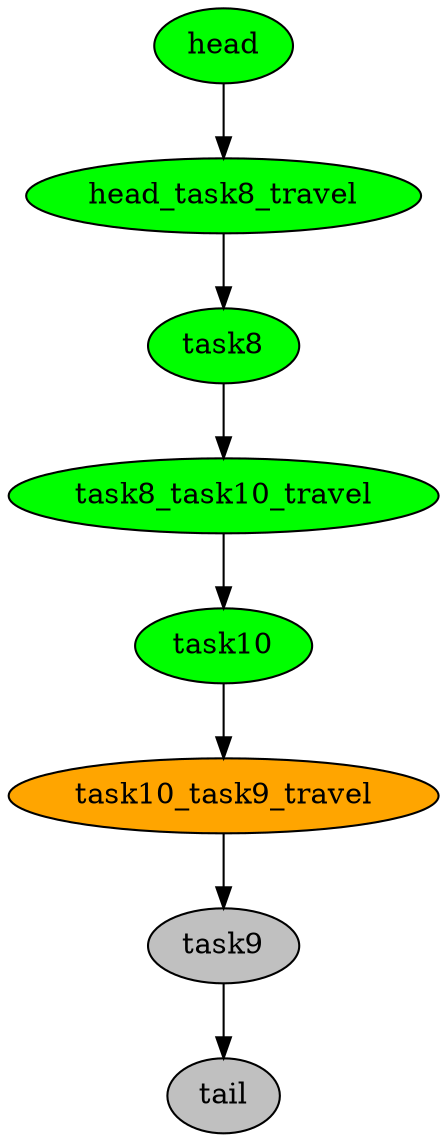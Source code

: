 digraph timeline {
head[label="head",style=filled,fillcolor=green,fontcolor=black];
head_task8_travel[label="head_task8_travel",style=filled,fillcolor=green,fontcolor=black];
task8[label="task8",style=filled,fillcolor=green,fontcolor=black];
task8_task10_travel[label="task8_task10_travel",style=filled,fillcolor=green,fontcolor=black];
task10[label="task10",style=filled,fillcolor=green,fontcolor=black];
task10_task9_travel[label="task10_task9_travel",style=filled,fillcolor=orange,fontcolor=black];
task9[label="task9",style=filled,fillcolor=gray,fontcolor=black];
tail[label="tail",style=filled,fillcolor=gray,fontcolor=black];
"head"->"head_task8_travel"[color=black];
"head_task8_travel"->"task8"[color=black];
"task8"->"task8_task10_travel"[color=black];
"task8_task10_travel"->"task10"[color=black];
"task10"->"task10_task9_travel"[color=black];
"task10_task9_travel"->"task9"[color=black];
"task9"->"tail"[color=black];
}
